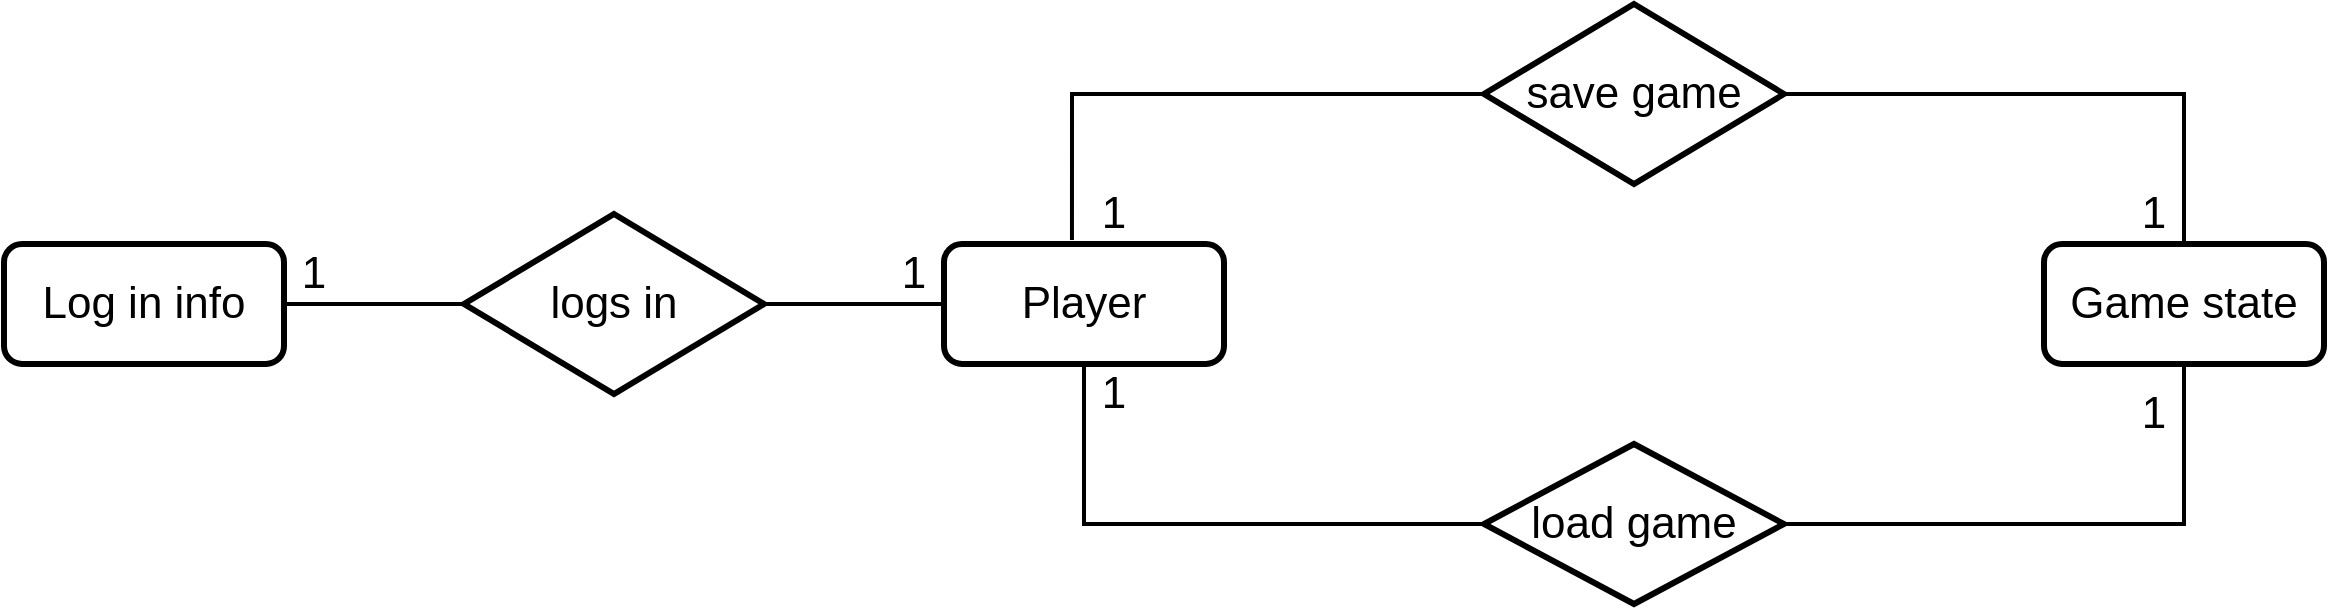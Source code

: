 <mxfile version="17.4.5" type="github">
  <diagram id="GFX1_BSbDfHPeh30nThA" name="Page-1">
    <mxGraphModel dx="2272" dy="762" grid="1" gridSize="10" guides="1" tooltips="1" connect="1" arrows="1" fold="1" page="1" pageScale="1" pageWidth="850" pageHeight="1100" math="0" shadow="0">
      <root>
        <mxCell id="0" />
        <mxCell id="1" parent="0" />
        <mxCell id="_0ewZRfjoy1wTZERiUi9-2" value="&lt;font style=&quot;font-size: 22px&quot;&gt;Game state&lt;/font&gt;" style="rounded=1;whiteSpace=wrap;html=1;strokeWidth=3;" parent="1" vertex="1">
          <mxGeometry x="610" y="200" width="140" height="60" as="geometry" />
        </mxCell>
        <mxCell id="_0ewZRfjoy1wTZERiUi9-3" value="&lt;font style=&quot;font-size: 22px&quot;&gt;Player&lt;/font&gt;" style="rounded=1;whiteSpace=wrap;html=1;strokeWidth=3;" parent="1" vertex="1">
          <mxGeometry x="60" y="200" width="140" height="60" as="geometry" />
        </mxCell>
        <mxCell id="gkAeaQIPnS7kP9WkzbBt-1" value="save game" style="rhombus;whiteSpace=wrap;html=1;fontSize=22;strokeWidth=3;" vertex="1" parent="1">
          <mxGeometry x="330" y="80" width="150" height="90" as="geometry" />
        </mxCell>
        <mxCell id="gkAeaQIPnS7kP9WkzbBt-3" value="load game" style="rhombus;whiteSpace=wrap;html=1;fontSize=22;strokeWidth=3;" vertex="1" parent="1">
          <mxGeometry x="330" y="300" width="150" height="80" as="geometry" />
        </mxCell>
        <mxCell id="gkAeaQIPnS7kP9WkzbBt-10" value="" style="endArrow=none;html=1;rounded=0;fontSize=22;strokeColor=default;strokeWidth=2;exitX=1;exitY=0.5;exitDx=0;exitDy=0;entryX=0.5;entryY=0;entryDx=0;entryDy=0;" edge="1" parent="1" source="gkAeaQIPnS7kP9WkzbBt-1" target="_0ewZRfjoy1wTZERiUi9-2">
          <mxGeometry width="50" height="50" relative="1" as="geometry">
            <mxPoint x="540" y="130" as="sourcePoint" />
            <mxPoint x="590" y="80" as="targetPoint" />
            <Array as="points">
              <mxPoint x="680" y="125" />
            </Array>
          </mxGeometry>
        </mxCell>
        <mxCell id="gkAeaQIPnS7kP9WkzbBt-12" value="" style="endArrow=none;html=1;rounded=0;fontSize=22;strokeColor=default;strokeWidth=2;entryX=0.5;entryY=1;entryDx=0;entryDy=0;exitX=1;exitY=0.5;exitDx=0;exitDy=0;" edge="1" parent="1" source="gkAeaQIPnS7kP9WkzbBt-3" target="_0ewZRfjoy1wTZERiUi9-2">
          <mxGeometry width="50" height="50" relative="1" as="geometry">
            <mxPoint x="570" y="380" as="sourcePoint" />
            <mxPoint x="620" y="330" as="targetPoint" />
            <Array as="points">
              <mxPoint x="680" y="340" />
            </Array>
          </mxGeometry>
        </mxCell>
        <mxCell id="gkAeaQIPnS7kP9WkzbBt-13" value="" style="endArrow=none;html=1;rounded=0;fontSize=22;strokeColor=default;strokeWidth=2;exitX=0.457;exitY=-0.033;exitDx=0;exitDy=0;exitPerimeter=0;entryX=0;entryY=0.5;entryDx=0;entryDy=0;" edge="1" parent="1" source="_0ewZRfjoy1wTZERiUi9-3" target="gkAeaQIPnS7kP9WkzbBt-1">
          <mxGeometry width="50" height="50" relative="1" as="geometry">
            <mxPoint x="130" y="160" as="sourcePoint" />
            <mxPoint x="180" y="110" as="targetPoint" />
            <Array as="points">
              <mxPoint x="124" y="125" />
            </Array>
          </mxGeometry>
        </mxCell>
        <mxCell id="gkAeaQIPnS7kP9WkzbBt-14" value="" style="endArrow=none;html=1;rounded=0;fontSize=22;strokeColor=default;strokeWidth=2;exitX=0.5;exitY=1;exitDx=0;exitDy=0;entryX=0;entryY=0.5;entryDx=0;entryDy=0;" edge="1" parent="1" source="_0ewZRfjoy1wTZERiUi9-3" target="gkAeaQIPnS7kP9WkzbBt-3">
          <mxGeometry width="50" height="50" relative="1" as="geometry">
            <mxPoint x="150" y="390" as="sourcePoint" />
            <mxPoint x="200" y="350" as="targetPoint" />
            <Array as="points">
              <mxPoint x="130" y="340" />
            </Array>
          </mxGeometry>
        </mxCell>
        <mxCell id="gkAeaQIPnS7kP9WkzbBt-15" value="1" style="text;html=1;strokeColor=none;fillColor=none;align=center;verticalAlign=middle;whiteSpace=wrap;rounded=0;fontSize=22;" vertex="1" parent="1">
          <mxGeometry x="130" y="170" width="30" height="30" as="geometry" />
        </mxCell>
        <mxCell id="gkAeaQIPnS7kP9WkzbBt-16" value="1" style="text;html=1;strokeColor=none;fillColor=none;align=center;verticalAlign=middle;whiteSpace=wrap;rounded=0;fontSize=22;" vertex="1" parent="1">
          <mxGeometry x="650" y="170" width="30" height="30" as="geometry" />
        </mxCell>
        <mxCell id="gkAeaQIPnS7kP9WkzbBt-17" value="1" style="text;html=1;strokeColor=none;fillColor=none;align=center;verticalAlign=middle;whiteSpace=wrap;rounded=0;fontSize=22;" vertex="1" parent="1">
          <mxGeometry x="130" y="260" width="30" height="30" as="geometry" />
        </mxCell>
        <mxCell id="gkAeaQIPnS7kP9WkzbBt-18" value="1" style="text;html=1;strokeColor=none;fillColor=none;align=center;verticalAlign=middle;whiteSpace=wrap;rounded=0;fontSize=22;" vertex="1" parent="1">
          <mxGeometry x="650" y="270" width="30" height="30" as="geometry" />
        </mxCell>
        <mxCell id="gkAeaQIPnS7kP9WkzbBt-20" value="&lt;font style=&quot;font-size: 22px&quot;&gt;Log in info&lt;/font&gt;" style="rounded=1;whiteSpace=wrap;html=1;strokeWidth=3;" vertex="1" parent="1">
          <mxGeometry x="-410" y="200" width="140" height="60" as="geometry" />
        </mxCell>
        <mxCell id="gkAeaQIPnS7kP9WkzbBt-21" value="logs in" style="rhombus;whiteSpace=wrap;html=1;fontSize=22;strokeWidth=3;" vertex="1" parent="1">
          <mxGeometry x="-180" y="185" width="150" height="90" as="geometry" />
        </mxCell>
        <mxCell id="gkAeaQIPnS7kP9WkzbBt-22" value="" style="endArrow=none;html=1;rounded=0;fontSize=22;strokeColor=default;strokeWidth=2;exitX=1;exitY=0.5;exitDx=0;exitDy=0;entryX=0;entryY=0.5;entryDx=0;entryDy=0;" edge="1" parent="1" source="gkAeaQIPnS7kP9WkzbBt-21" target="_0ewZRfjoy1wTZERiUi9-3">
          <mxGeometry width="50" height="50" relative="1" as="geometry">
            <mxPoint x="-10" y="240" as="sourcePoint" />
            <mxPoint x="40" y="190" as="targetPoint" />
          </mxGeometry>
        </mxCell>
        <mxCell id="gkAeaQIPnS7kP9WkzbBt-24" value="" style="endArrow=none;html=1;rounded=0;fontSize=22;strokeColor=default;strokeWidth=2;exitX=1;exitY=0.5;exitDx=0;exitDy=0;entryX=0;entryY=0.5;entryDx=0;entryDy=0;" edge="1" parent="1" source="gkAeaQIPnS7kP9WkzbBt-20" target="gkAeaQIPnS7kP9WkzbBt-21">
          <mxGeometry width="50" height="50" relative="1" as="geometry">
            <mxPoint x="-280" y="360" as="sourcePoint" />
            <mxPoint x="-190" y="360" as="targetPoint" />
          </mxGeometry>
        </mxCell>
        <mxCell id="gkAeaQIPnS7kP9WkzbBt-25" value="1" style="text;html=1;strokeColor=none;fillColor=none;align=center;verticalAlign=middle;whiteSpace=wrap;rounded=0;fontSize=22;" vertex="1" parent="1">
          <mxGeometry x="30" y="200" width="30" height="30" as="geometry" />
        </mxCell>
        <mxCell id="gkAeaQIPnS7kP9WkzbBt-26" value="1" style="text;html=1;strokeColor=none;fillColor=none;align=center;verticalAlign=middle;whiteSpace=wrap;rounded=0;fontSize=22;" vertex="1" parent="1">
          <mxGeometry x="-270" y="200" width="30" height="30" as="geometry" />
        </mxCell>
      </root>
    </mxGraphModel>
  </diagram>
</mxfile>

